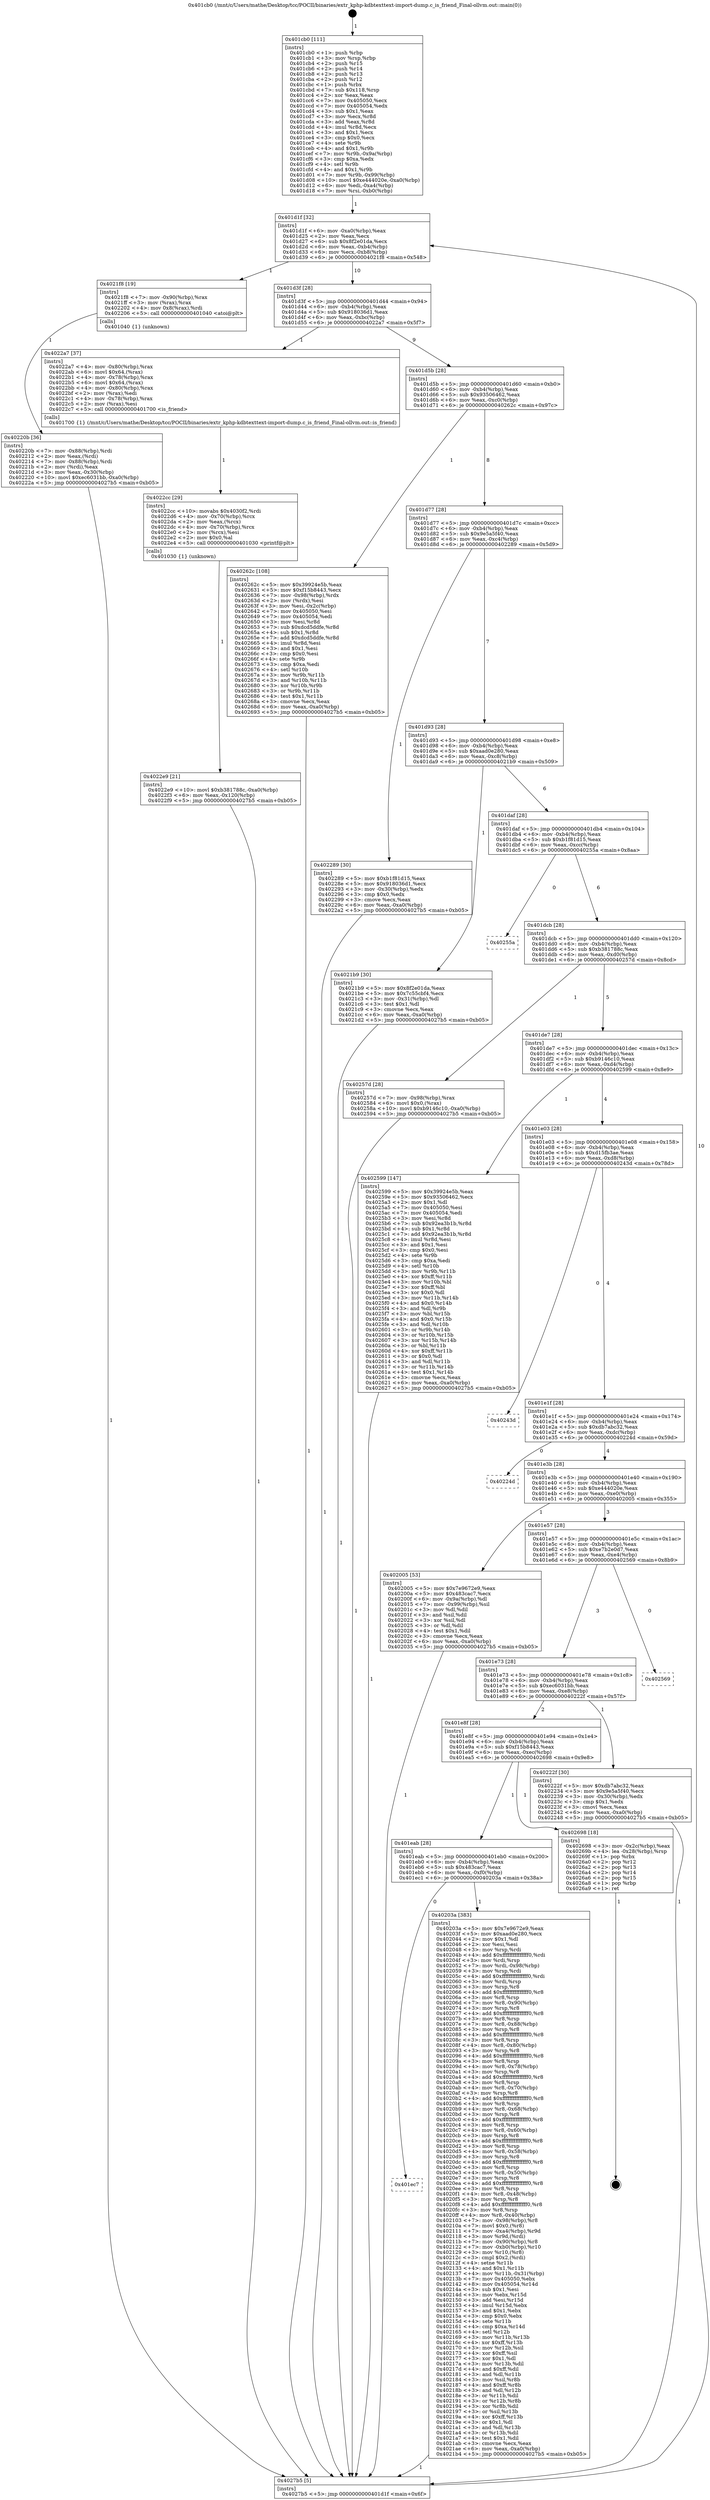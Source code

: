digraph "0x401cb0" {
  label = "0x401cb0 (/mnt/c/Users/mathe/Desktop/tcc/POCII/binaries/extr_kphp-kdbtexttext-import-dump.c_is_friend_Final-ollvm.out::main(0))"
  labelloc = "t"
  node[shape=record]

  Entry [label="",width=0.3,height=0.3,shape=circle,fillcolor=black,style=filled]
  "0x401d1f" [label="{
     0x401d1f [32]\l
     | [instrs]\l
     &nbsp;&nbsp;0x401d1f \<+6\>: mov -0xa0(%rbp),%eax\l
     &nbsp;&nbsp;0x401d25 \<+2\>: mov %eax,%ecx\l
     &nbsp;&nbsp;0x401d27 \<+6\>: sub $0x8f2e01da,%ecx\l
     &nbsp;&nbsp;0x401d2d \<+6\>: mov %eax,-0xb4(%rbp)\l
     &nbsp;&nbsp;0x401d33 \<+6\>: mov %ecx,-0xb8(%rbp)\l
     &nbsp;&nbsp;0x401d39 \<+6\>: je 00000000004021f8 \<main+0x548\>\l
  }"]
  "0x4021f8" [label="{
     0x4021f8 [19]\l
     | [instrs]\l
     &nbsp;&nbsp;0x4021f8 \<+7\>: mov -0x90(%rbp),%rax\l
     &nbsp;&nbsp;0x4021ff \<+3\>: mov (%rax),%rax\l
     &nbsp;&nbsp;0x402202 \<+4\>: mov 0x8(%rax),%rdi\l
     &nbsp;&nbsp;0x402206 \<+5\>: call 0000000000401040 \<atoi@plt\>\l
     | [calls]\l
     &nbsp;&nbsp;0x401040 \{1\} (unknown)\l
  }"]
  "0x401d3f" [label="{
     0x401d3f [28]\l
     | [instrs]\l
     &nbsp;&nbsp;0x401d3f \<+5\>: jmp 0000000000401d44 \<main+0x94\>\l
     &nbsp;&nbsp;0x401d44 \<+6\>: mov -0xb4(%rbp),%eax\l
     &nbsp;&nbsp;0x401d4a \<+5\>: sub $0x918036d1,%eax\l
     &nbsp;&nbsp;0x401d4f \<+6\>: mov %eax,-0xbc(%rbp)\l
     &nbsp;&nbsp;0x401d55 \<+6\>: je 00000000004022a7 \<main+0x5f7\>\l
  }"]
  Exit [label="",width=0.3,height=0.3,shape=circle,fillcolor=black,style=filled,peripheries=2]
  "0x4022a7" [label="{
     0x4022a7 [37]\l
     | [instrs]\l
     &nbsp;&nbsp;0x4022a7 \<+4\>: mov -0x80(%rbp),%rax\l
     &nbsp;&nbsp;0x4022ab \<+6\>: movl $0x64,(%rax)\l
     &nbsp;&nbsp;0x4022b1 \<+4\>: mov -0x78(%rbp),%rax\l
     &nbsp;&nbsp;0x4022b5 \<+6\>: movl $0x64,(%rax)\l
     &nbsp;&nbsp;0x4022bb \<+4\>: mov -0x80(%rbp),%rax\l
     &nbsp;&nbsp;0x4022bf \<+2\>: mov (%rax),%edi\l
     &nbsp;&nbsp;0x4022c1 \<+4\>: mov -0x78(%rbp),%rax\l
     &nbsp;&nbsp;0x4022c5 \<+2\>: mov (%rax),%esi\l
     &nbsp;&nbsp;0x4022c7 \<+5\>: call 0000000000401700 \<is_friend\>\l
     | [calls]\l
     &nbsp;&nbsp;0x401700 \{1\} (/mnt/c/Users/mathe/Desktop/tcc/POCII/binaries/extr_kphp-kdbtexttext-import-dump.c_is_friend_Final-ollvm.out::is_friend)\l
  }"]
  "0x401d5b" [label="{
     0x401d5b [28]\l
     | [instrs]\l
     &nbsp;&nbsp;0x401d5b \<+5\>: jmp 0000000000401d60 \<main+0xb0\>\l
     &nbsp;&nbsp;0x401d60 \<+6\>: mov -0xb4(%rbp),%eax\l
     &nbsp;&nbsp;0x401d66 \<+5\>: sub $0x93506462,%eax\l
     &nbsp;&nbsp;0x401d6b \<+6\>: mov %eax,-0xc0(%rbp)\l
     &nbsp;&nbsp;0x401d71 \<+6\>: je 000000000040262c \<main+0x97c\>\l
  }"]
  "0x4022e9" [label="{
     0x4022e9 [21]\l
     | [instrs]\l
     &nbsp;&nbsp;0x4022e9 \<+10\>: movl $0xb381788c,-0xa0(%rbp)\l
     &nbsp;&nbsp;0x4022f3 \<+6\>: mov %eax,-0x120(%rbp)\l
     &nbsp;&nbsp;0x4022f9 \<+5\>: jmp 00000000004027b5 \<main+0xb05\>\l
  }"]
  "0x40262c" [label="{
     0x40262c [108]\l
     | [instrs]\l
     &nbsp;&nbsp;0x40262c \<+5\>: mov $0x39924e5b,%eax\l
     &nbsp;&nbsp;0x402631 \<+5\>: mov $0xf15b8443,%ecx\l
     &nbsp;&nbsp;0x402636 \<+7\>: mov -0x98(%rbp),%rdx\l
     &nbsp;&nbsp;0x40263d \<+2\>: mov (%rdx),%esi\l
     &nbsp;&nbsp;0x40263f \<+3\>: mov %esi,-0x2c(%rbp)\l
     &nbsp;&nbsp;0x402642 \<+7\>: mov 0x405050,%esi\l
     &nbsp;&nbsp;0x402649 \<+7\>: mov 0x405054,%edi\l
     &nbsp;&nbsp;0x402650 \<+3\>: mov %esi,%r8d\l
     &nbsp;&nbsp;0x402653 \<+7\>: sub $0xdcd5ddfe,%r8d\l
     &nbsp;&nbsp;0x40265a \<+4\>: sub $0x1,%r8d\l
     &nbsp;&nbsp;0x40265e \<+7\>: add $0xdcd5ddfe,%r8d\l
     &nbsp;&nbsp;0x402665 \<+4\>: imul %r8d,%esi\l
     &nbsp;&nbsp;0x402669 \<+3\>: and $0x1,%esi\l
     &nbsp;&nbsp;0x40266c \<+3\>: cmp $0x0,%esi\l
     &nbsp;&nbsp;0x40266f \<+4\>: sete %r9b\l
     &nbsp;&nbsp;0x402673 \<+3\>: cmp $0xa,%edi\l
     &nbsp;&nbsp;0x402676 \<+4\>: setl %r10b\l
     &nbsp;&nbsp;0x40267a \<+3\>: mov %r9b,%r11b\l
     &nbsp;&nbsp;0x40267d \<+3\>: and %r10b,%r11b\l
     &nbsp;&nbsp;0x402680 \<+3\>: xor %r10b,%r9b\l
     &nbsp;&nbsp;0x402683 \<+3\>: or %r9b,%r11b\l
     &nbsp;&nbsp;0x402686 \<+4\>: test $0x1,%r11b\l
     &nbsp;&nbsp;0x40268a \<+3\>: cmovne %ecx,%eax\l
     &nbsp;&nbsp;0x40268d \<+6\>: mov %eax,-0xa0(%rbp)\l
     &nbsp;&nbsp;0x402693 \<+5\>: jmp 00000000004027b5 \<main+0xb05\>\l
  }"]
  "0x401d77" [label="{
     0x401d77 [28]\l
     | [instrs]\l
     &nbsp;&nbsp;0x401d77 \<+5\>: jmp 0000000000401d7c \<main+0xcc\>\l
     &nbsp;&nbsp;0x401d7c \<+6\>: mov -0xb4(%rbp),%eax\l
     &nbsp;&nbsp;0x401d82 \<+5\>: sub $0x9e5a5f40,%eax\l
     &nbsp;&nbsp;0x401d87 \<+6\>: mov %eax,-0xc4(%rbp)\l
     &nbsp;&nbsp;0x401d8d \<+6\>: je 0000000000402289 \<main+0x5d9\>\l
  }"]
  "0x4022cc" [label="{
     0x4022cc [29]\l
     | [instrs]\l
     &nbsp;&nbsp;0x4022cc \<+10\>: movabs $0x4030f2,%rdi\l
     &nbsp;&nbsp;0x4022d6 \<+4\>: mov -0x70(%rbp),%rcx\l
     &nbsp;&nbsp;0x4022da \<+2\>: mov %eax,(%rcx)\l
     &nbsp;&nbsp;0x4022dc \<+4\>: mov -0x70(%rbp),%rcx\l
     &nbsp;&nbsp;0x4022e0 \<+2\>: mov (%rcx),%esi\l
     &nbsp;&nbsp;0x4022e2 \<+2\>: mov $0x0,%al\l
     &nbsp;&nbsp;0x4022e4 \<+5\>: call 0000000000401030 \<printf@plt\>\l
     | [calls]\l
     &nbsp;&nbsp;0x401030 \{1\} (unknown)\l
  }"]
  "0x402289" [label="{
     0x402289 [30]\l
     | [instrs]\l
     &nbsp;&nbsp;0x402289 \<+5\>: mov $0xb1f81d15,%eax\l
     &nbsp;&nbsp;0x40228e \<+5\>: mov $0x918036d1,%ecx\l
     &nbsp;&nbsp;0x402293 \<+3\>: mov -0x30(%rbp),%edx\l
     &nbsp;&nbsp;0x402296 \<+3\>: cmp $0x0,%edx\l
     &nbsp;&nbsp;0x402299 \<+3\>: cmove %ecx,%eax\l
     &nbsp;&nbsp;0x40229c \<+6\>: mov %eax,-0xa0(%rbp)\l
     &nbsp;&nbsp;0x4022a2 \<+5\>: jmp 00000000004027b5 \<main+0xb05\>\l
  }"]
  "0x401d93" [label="{
     0x401d93 [28]\l
     | [instrs]\l
     &nbsp;&nbsp;0x401d93 \<+5\>: jmp 0000000000401d98 \<main+0xe8\>\l
     &nbsp;&nbsp;0x401d98 \<+6\>: mov -0xb4(%rbp),%eax\l
     &nbsp;&nbsp;0x401d9e \<+5\>: sub $0xaad0e280,%eax\l
     &nbsp;&nbsp;0x401da3 \<+6\>: mov %eax,-0xc8(%rbp)\l
     &nbsp;&nbsp;0x401da9 \<+6\>: je 00000000004021b9 \<main+0x509\>\l
  }"]
  "0x40220b" [label="{
     0x40220b [36]\l
     | [instrs]\l
     &nbsp;&nbsp;0x40220b \<+7\>: mov -0x88(%rbp),%rdi\l
     &nbsp;&nbsp;0x402212 \<+2\>: mov %eax,(%rdi)\l
     &nbsp;&nbsp;0x402214 \<+7\>: mov -0x88(%rbp),%rdi\l
     &nbsp;&nbsp;0x40221b \<+2\>: mov (%rdi),%eax\l
     &nbsp;&nbsp;0x40221d \<+3\>: mov %eax,-0x30(%rbp)\l
     &nbsp;&nbsp;0x402220 \<+10\>: movl $0xec6031bb,-0xa0(%rbp)\l
     &nbsp;&nbsp;0x40222a \<+5\>: jmp 00000000004027b5 \<main+0xb05\>\l
  }"]
  "0x4021b9" [label="{
     0x4021b9 [30]\l
     | [instrs]\l
     &nbsp;&nbsp;0x4021b9 \<+5\>: mov $0x8f2e01da,%eax\l
     &nbsp;&nbsp;0x4021be \<+5\>: mov $0x7c55cbf4,%ecx\l
     &nbsp;&nbsp;0x4021c3 \<+3\>: mov -0x31(%rbp),%dl\l
     &nbsp;&nbsp;0x4021c6 \<+3\>: test $0x1,%dl\l
     &nbsp;&nbsp;0x4021c9 \<+3\>: cmovne %ecx,%eax\l
     &nbsp;&nbsp;0x4021cc \<+6\>: mov %eax,-0xa0(%rbp)\l
     &nbsp;&nbsp;0x4021d2 \<+5\>: jmp 00000000004027b5 \<main+0xb05\>\l
  }"]
  "0x401daf" [label="{
     0x401daf [28]\l
     | [instrs]\l
     &nbsp;&nbsp;0x401daf \<+5\>: jmp 0000000000401db4 \<main+0x104\>\l
     &nbsp;&nbsp;0x401db4 \<+6\>: mov -0xb4(%rbp),%eax\l
     &nbsp;&nbsp;0x401dba \<+5\>: sub $0xb1f81d15,%eax\l
     &nbsp;&nbsp;0x401dbf \<+6\>: mov %eax,-0xcc(%rbp)\l
     &nbsp;&nbsp;0x401dc5 \<+6\>: je 000000000040255a \<main+0x8aa\>\l
  }"]
  "0x401ec7" [label="{
     0x401ec7\l
  }", style=dashed]
  "0x40255a" [label="{
     0x40255a\l
  }", style=dashed]
  "0x401dcb" [label="{
     0x401dcb [28]\l
     | [instrs]\l
     &nbsp;&nbsp;0x401dcb \<+5\>: jmp 0000000000401dd0 \<main+0x120\>\l
     &nbsp;&nbsp;0x401dd0 \<+6\>: mov -0xb4(%rbp),%eax\l
     &nbsp;&nbsp;0x401dd6 \<+5\>: sub $0xb381788c,%eax\l
     &nbsp;&nbsp;0x401ddb \<+6\>: mov %eax,-0xd0(%rbp)\l
     &nbsp;&nbsp;0x401de1 \<+6\>: je 000000000040257d \<main+0x8cd\>\l
  }"]
  "0x40203a" [label="{
     0x40203a [383]\l
     | [instrs]\l
     &nbsp;&nbsp;0x40203a \<+5\>: mov $0x7e9672e9,%eax\l
     &nbsp;&nbsp;0x40203f \<+5\>: mov $0xaad0e280,%ecx\l
     &nbsp;&nbsp;0x402044 \<+2\>: mov $0x1,%dl\l
     &nbsp;&nbsp;0x402046 \<+2\>: xor %esi,%esi\l
     &nbsp;&nbsp;0x402048 \<+3\>: mov %rsp,%rdi\l
     &nbsp;&nbsp;0x40204b \<+4\>: add $0xfffffffffffffff0,%rdi\l
     &nbsp;&nbsp;0x40204f \<+3\>: mov %rdi,%rsp\l
     &nbsp;&nbsp;0x402052 \<+7\>: mov %rdi,-0x98(%rbp)\l
     &nbsp;&nbsp;0x402059 \<+3\>: mov %rsp,%rdi\l
     &nbsp;&nbsp;0x40205c \<+4\>: add $0xfffffffffffffff0,%rdi\l
     &nbsp;&nbsp;0x402060 \<+3\>: mov %rdi,%rsp\l
     &nbsp;&nbsp;0x402063 \<+3\>: mov %rsp,%r8\l
     &nbsp;&nbsp;0x402066 \<+4\>: add $0xfffffffffffffff0,%r8\l
     &nbsp;&nbsp;0x40206a \<+3\>: mov %r8,%rsp\l
     &nbsp;&nbsp;0x40206d \<+7\>: mov %r8,-0x90(%rbp)\l
     &nbsp;&nbsp;0x402074 \<+3\>: mov %rsp,%r8\l
     &nbsp;&nbsp;0x402077 \<+4\>: add $0xfffffffffffffff0,%r8\l
     &nbsp;&nbsp;0x40207b \<+3\>: mov %r8,%rsp\l
     &nbsp;&nbsp;0x40207e \<+7\>: mov %r8,-0x88(%rbp)\l
     &nbsp;&nbsp;0x402085 \<+3\>: mov %rsp,%r8\l
     &nbsp;&nbsp;0x402088 \<+4\>: add $0xfffffffffffffff0,%r8\l
     &nbsp;&nbsp;0x40208c \<+3\>: mov %r8,%rsp\l
     &nbsp;&nbsp;0x40208f \<+4\>: mov %r8,-0x80(%rbp)\l
     &nbsp;&nbsp;0x402093 \<+3\>: mov %rsp,%r8\l
     &nbsp;&nbsp;0x402096 \<+4\>: add $0xfffffffffffffff0,%r8\l
     &nbsp;&nbsp;0x40209a \<+3\>: mov %r8,%rsp\l
     &nbsp;&nbsp;0x40209d \<+4\>: mov %r8,-0x78(%rbp)\l
     &nbsp;&nbsp;0x4020a1 \<+3\>: mov %rsp,%r8\l
     &nbsp;&nbsp;0x4020a4 \<+4\>: add $0xfffffffffffffff0,%r8\l
     &nbsp;&nbsp;0x4020a8 \<+3\>: mov %r8,%rsp\l
     &nbsp;&nbsp;0x4020ab \<+4\>: mov %r8,-0x70(%rbp)\l
     &nbsp;&nbsp;0x4020af \<+3\>: mov %rsp,%r8\l
     &nbsp;&nbsp;0x4020b2 \<+4\>: add $0xfffffffffffffff0,%r8\l
     &nbsp;&nbsp;0x4020b6 \<+3\>: mov %r8,%rsp\l
     &nbsp;&nbsp;0x4020b9 \<+4\>: mov %r8,-0x68(%rbp)\l
     &nbsp;&nbsp;0x4020bd \<+3\>: mov %rsp,%r8\l
     &nbsp;&nbsp;0x4020c0 \<+4\>: add $0xfffffffffffffff0,%r8\l
     &nbsp;&nbsp;0x4020c4 \<+3\>: mov %r8,%rsp\l
     &nbsp;&nbsp;0x4020c7 \<+4\>: mov %r8,-0x60(%rbp)\l
     &nbsp;&nbsp;0x4020cb \<+3\>: mov %rsp,%r8\l
     &nbsp;&nbsp;0x4020ce \<+4\>: add $0xfffffffffffffff0,%r8\l
     &nbsp;&nbsp;0x4020d2 \<+3\>: mov %r8,%rsp\l
     &nbsp;&nbsp;0x4020d5 \<+4\>: mov %r8,-0x58(%rbp)\l
     &nbsp;&nbsp;0x4020d9 \<+3\>: mov %rsp,%r8\l
     &nbsp;&nbsp;0x4020dc \<+4\>: add $0xfffffffffffffff0,%r8\l
     &nbsp;&nbsp;0x4020e0 \<+3\>: mov %r8,%rsp\l
     &nbsp;&nbsp;0x4020e3 \<+4\>: mov %r8,-0x50(%rbp)\l
     &nbsp;&nbsp;0x4020e7 \<+3\>: mov %rsp,%r8\l
     &nbsp;&nbsp;0x4020ea \<+4\>: add $0xfffffffffffffff0,%r8\l
     &nbsp;&nbsp;0x4020ee \<+3\>: mov %r8,%rsp\l
     &nbsp;&nbsp;0x4020f1 \<+4\>: mov %r8,-0x48(%rbp)\l
     &nbsp;&nbsp;0x4020f5 \<+3\>: mov %rsp,%r8\l
     &nbsp;&nbsp;0x4020f8 \<+4\>: add $0xfffffffffffffff0,%r8\l
     &nbsp;&nbsp;0x4020fc \<+3\>: mov %r8,%rsp\l
     &nbsp;&nbsp;0x4020ff \<+4\>: mov %r8,-0x40(%rbp)\l
     &nbsp;&nbsp;0x402103 \<+7\>: mov -0x98(%rbp),%r8\l
     &nbsp;&nbsp;0x40210a \<+7\>: movl $0x0,(%r8)\l
     &nbsp;&nbsp;0x402111 \<+7\>: mov -0xa4(%rbp),%r9d\l
     &nbsp;&nbsp;0x402118 \<+3\>: mov %r9d,(%rdi)\l
     &nbsp;&nbsp;0x40211b \<+7\>: mov -0x90(%rbp),%r8\l
     &nbsp;&nbsp;0x402122 \<+7\>: mov -0xb0(%rbp),%r10\l
     &nbsp;&nbsp;0x402129 \<+3\>: mov %r10,(%r8)\l
     &nbsp;&nbsp;0x40212c \<+3\>: cmpl $0x2,(%rdi)\l
     &nbsp;&nbsp;0x40212f \<+4\>: setne %r11b\l
     &nbsp;&nbsp;0x402133 \<+4\>: and $0x1,%r11b\l
     &nbsp;&nbsp;0x402137 \<+4\>: mov %r11b,-0x31(%rbp)\l
     &nbsp;&nbsp;0x40213b \<+7\>: mov 0x405050,%ebx\l
     &nbsp;&nbsp;0x402142 \<+8\>: mov 0x405054,%r14d\l
     &nbsp;&nbsp;0x40214a \<+3\>: sub $0x1,%esi\l
     &nbsp;&nbsp;0x40214d \<+3\>: mov %ebx,%r15d\l
     &nbsp;&nbsp;0x402150 \<+3\>: add %esi,%r15d\l
     &nbsp;&nbsp;0x402153 \<+4\>: imul %r15d,%ebx\l
     &nbsp;&nbsp;0x402157 \<+3\>: and $0x1,%ebx\l
     &nbsp;&nbsp;0x40215a \<+3\>: cmp $0x0,%ebx\l
     &nbsp;&nbsp;0x40215d \<+4\>: sete %r11b\l
     &nbsp;&nbsp;0x402161 \<+4\>: cmp $0xa,%r14d\l
     &nbsp;&nbsp;0x402165 \<+4\>: setl %r12b\l
     &nbsp;&nbsp;0x402169 \<+3\>: mov %r11b,%r13b\l
     &nbsp;&nbsp;0x40216c \<+4\>: xor $0xff,%r13b\l
     &nbsp;&nbsp;0x402170 \<+3\>: mov %r12b,%sil\l
     &nbsp;&nbsp;0x402173 \<+4\>: xor $0xff,%sil\l
     &nbsp;&nbsp;0x402177 \<+3\>: xor $0x1,%dl\l
     &nbsp;&nbsp;0x40217a \<+3\>: mov %r13b,%dil\l
     &nbsp;&nbsp;0x40217d \<+4\>: and $0xff,%dil\l
     &nbsp;&nbsp;0x402181 \<+3\>: and %dl,%r11b\l
     &nbsp;&nbsp;0x402184 \<+3\>: mov %sil,%r8b\l
     &nbsp;&nbsp;0x402187 \<+4\>: and $0xff,%r8b\l
     &nbsp;&nbsp;0x40218b \<+3\>: and %dl,%r12b\l
     &nbsp;&nbsp;0x40218e \<+3\>: or %r11b,%dil\l
     &nbsp;&nbsp;0x402191 \<+3\>: or %r12b,%r8b\l
     &nbsp;&nbsp;0x402194 \<+3\>: xor %r8b,%dil\l
     &nbsp;&nbsp;0x402197 \<+3\>: or %sil,%r13b\l
     &nbsp;&nbsp;0x40219a \<+4\>: xor $0xff,%r13b\l
     &nbsp;&nbsp;0x40219e \<+3\>: or $0x1,%dl\l
     &nbsp;&nbsp;0x4021a1 \<+3\>: and %dl,%r13b\l
     &nbsp;&nbsp;0x4021a4 \<+3\>: or %r13b,%dil\l
     &nbsp;&nbsp;0x4021a7 \<+4\>: test $0x1,%dil\l
     &nbsp;&nbsp;0x4021ab \<+3\>: cmovne %ecx,%eax\l
     &nbsp;&nbsp;0x4021ae \<+6\>: mov %eax,-0xa0(%rbp)\l
     &nbsp;&nbsp;0x4021b4 \<+5\>: jmp 00000000004027b5 \<main+0xb05\>\l
  }"]
  "0x40257d" [label="{
     0x40257d [28]\l
     | [instrs]\l
     &nbsp;&nbsp;0x40257d \<+7\>: mov -0x98(%rbp),%rax\l
     &nbsp;&nbsp;0x402584 \<+6\>: movl $0x0,(%rax)\l
     &nbsp;&nbsp;0x40258a \<+10\>: movl $0xb9146c10,-0xa0(%rbp)\l
     &nbsp;&nbsp;0x402594 \<+5\>: jmp 00000000004027b5 \<main+0xb05\>\l
  }"]
  "0x401de7" [label="{
     0x401de7 [28]\l
     | [instrs]\l
     &nbsp;&nbsp;0x401de7 \<+5\>: jmp 0000000000401dec \<main+0x13c\>\l
     &nbsp;&nbsp;0x401dec \<+6\>: mov -0xb4(%rbp),%eax\l
     &nbsp;&nbsp;0x401df2 \<+5\>: sub $0xb9146c10,%eax\l
     &nbsp;&nbsp;0x401df7 \<+6\>: mov %eax,-0xd4(%rbp)\l
     &nbsp;&nbsp;0x401dfd \<+6\>: je 0000000000402599 \<main+0x8e9\>\l
  }"]
  "0x401eab" [label="{
     0x401eab [28]\l
     | [instrs]\l
     &nbsp;&nbsp;0x401eab \<+5\>: jmp 0000000000401eb0 \<main+0x200\>\l
     &nbsp;&nbsp;0x401eb0 \<+6\>: mov -0xb4(%rbp),%eax\l
     &nbsp;&nbsp;0x401eb6 \<+5\>: sub $0x483cac7,%eax\l
     &nbsp;&nbsp;0x401ebb \<+6\>: mov %eax,-0xf0(%rbp)\l
     &nbsp;&nbsp;0x401ec1 \<+6\>: je 000000000040203a \<main+0x38a\>\l
  }"]
  "0x402599" [label="{
     0x402599 [147]\l
     | [instrs]\l
     &nbsp;&nbsp;0x402599 \<+5\>: mov $0x39924e5b,%eax\l
     &nbsp;&nbsp;0x40259e \<+5\>: mov $0x93506462,%ecx\l
     &nbsp;&nbsp;0x4025a3 \<+2\>: mov $0x1,%dl\l
     &nbsp;&nbsp;0x4025a5 \<+7\>: mov 0x405050,%esi\l
     &nbsp;&nbsp;0x4025ac \<+7\>: mov 0x405054,%edi\l
     &nbsp;&nbsp;0x4025b3 \<+3\>: mov %esi,%r8d\l
     &nbsp;&nbsp;0x4025b6 \<+7\>: sub $0x92ea3b1b,%r8d\l
     &nbsp;&nbsp;0x4025bd \<+4\>: sub $0x1,%r8d\l
     &nbsp;&nbsp;0x4025c1 \<+7\>: add $0x92ea3b1b,%r8d\l
     &nbsp;&nbsp;0x4025c8 \<+4\>: imul %r8d,%esi\l
     &nbsp;&nbsp;0x4025cc \<+3\>: and $0x1,%esi\l
     &nbsp;&nbsp;0x4025cf \<+3\>: cmp $0x0,%esi\l
     &nbsp;&nbsp;0x4025d2 \<+4\>: sete %r9b\l
     &nbsp;&nbsp;0x4025d6 \<+3\>: cmp $0xa,%edi\l
     &nbsp;&nbsp;0x4025d9 \<+4\>: setl %r10b\l
     &nbsp;&nbsp;0x4025dd \<+3\>: mov %r9b,%r11b\l
     &nbsp;&nbsp;0x4025e0 \<+4\>: xor $0xff,%r11b\l
     &nbsp;&nbsp;0x4025e4 \<+3\>: mov %r10b,%bl\l
     &nbsp;&nbsp;0x4025e7 \<+3\>: xor $0xff,%bl\l
     &nbsp;&nbsp;0x4025ea \<+3\>: xor $0x0,%dl\l
     &nbsp;&nbsp;0x4025ed \<+3\>: mov %r11b,%r14b\l
     &nbsp;&nbsp;0x4025f0 \<+4\>: and $0x0,%r14b\l
     &nbsp;&nbsp;0x4025f4 \<+3\>: and %dl,%r9b\l
     &nbsp;&nbsp;0x4025f7 \<+3\>: mov %bl,%r15b\l
     &nbsp;&nbsp;0x4025fa \<+4\>: and $0x0,%r15b\l
     &nbsp;&nbsp;0x4025fe \<+3\>: and %dl,%r10b\l
     &nbsp;&nbsp;0x402601 \<+3\>: or %r9b,%r14b\l
     &nbsp;&nbsp;0x402604 \<+3\>: or %r10b,%r15b\l
     &nbsp;&nbsp;0x402607 \<+3\>: xor %r15b,%r14b\l
     &nbsp;&nbsp;0x40260a \<+3\>: or %bl,%r11b\l
     &nbsp;&nbsp;0x40260d \<+4\>: xor $0xff,%r11b\l
     &nbsp;&nbsp;0x402611 \<+3\>: or $0x0,%dl\l
     &nbsp;&nbsp;0x402614 \<+3\>: and %dl,%r11b\l
     &nbsp;&nbsp;0x402617 \<+3\>: or %r11b,%r14b\l
     &nbsp;&nbsp;0x40261a \<+4\>: test $0x1,%r14b\l
     &nbsp;&nbsp;0x40261e \<+3\>: cmovne %ecx,%eax\l
     &nbsp;&nbsp;0x402621 \<+6\>: mov %eax,-0xa0(%rbp)\l
     &nbsp;&nbsp;0x402627 \<+5\>: jmp 00000000004027b5 \<main+0xb05\>\l
  }"]
  "0x401e03" [label="{
     0x401e03 [28]\l
     | [instrs]\l
     &nbsp;&nbsp;0x401e03 \<+5\>: jmp 0000000000401e08 \<main+0x158\>\l
     &nbsp;&nbsp;0x401e08 \<+6\>: mov -0xb4(%rbp),%eax\l
     &nbsp;&nbsp;0x401e0e \<+5\>: sub $0xd15fb3ae,%eax\l
     &nbsp;&nbsp;0x401e13 \<+6\>: mov %eax,-0xd8(%rbp)\l
     &nbsp;&nbsp;0x401e19 \<+6\>: je 000000000040243d \<main+0x78d\>\l
  }"]
  "0x402698" [label="{
     0x402698 [18]\l
     | [instrs]\l
     &nbsp;&nbsp;0x402698 \<+3\>: mov -0x2c(%rbp),%eax\l
     &nbsp;&nbsp;0x40269b \<+4\>: lea -0x28(%rbp),%rsp\l
     &nbsp;&nbsp;0x40269f \<+1\>: pop %rbx\l
     &nbsp;&nbsp;0x4026a0 \<+2\>: pop %r12\l
     &nbsp;&nbsp;0x4026a2 \<+2\>: pop %r13\l
     &nbsp;&nbsp;0x4026a4 \<+2\>: pop %r14\l
     &nbsp;&nbsp;0x4026a6 \<+2\>: pop %r15\l
     &nbsp;&nbsp;0x4026a8 \<+1\>: pop %rbp\l
     &nbsp;&nbsp;0x4026a9 \<+1\>: ret\l
  }"]
  "0x40243d" [label="{
     0x40243d\l
  }", style=dashed]
  "0x401e1f" [label="{
     0x401e1f [28]\l
     | [instrs]\l
     &nbsp;&nbsp;0x401e1f \<+5\>: jmp 0000000000401e24 \<main+0x174\>\l
     &nbsp;&nbsp;0x401e24 \<+6\>: mov -0xb4(%rbp),%eax\l
     &nbsp;&nbsp;0x401e2a \<+5\>: sub $0xdb7abc32,%eax\l
     &nbsp;&nbsp;0x401e2f \<+6\>: mov %eax,-0xdc(%rbp)\l
     &nbsp;&nbsp;0x401e35 \<+6\>: je 000000000040224d \<main+0x59d\>\l
  }"]
  "0x401e8f" [label="{
     0x401e8f [28]\l
     | [instrs]\l
     &nbsp;&nbsp;0x401e8f \<+5\>: jmp 0000000000401e94 \<main+0x1e4\>\l
     &nbsp;&nbsp;0x401e94 \<+6\>: mov -0xb4(%rbp),%eax\l
     &nbsp;&nbsp;0x401e9a \<+5\>: sub $0xf15b8443,%eax\l
     &nbsp;&nbsp;0x401e9f \<+6\>: mov %eax,-0xec(%rbp)\l
     &nbsp;&nbsp;0x401ea5 \<+6\>: je 0000000000402698 \<main+0x9e8\>\l
  }"]
  "0x40224d" [label="{
     0x40224d\l
  }", style=dashed]
  "0x401e3b" [label="{
     0x401e3b [28]\l
     | [instrs]\l
     &nbsp;&nbsp;0x401e3b \<+5\>: jmp 0000000000401e40 \<main+0x190\>\l
     &nbsp;&nbsp;0x401e40 \<+6\>: mov -0xb4(%rbp),%eax\l
     &nbsp;&nbsp;0x401e46 \<+5\>: sub $0xe444020e,%eax\l
     &nbsp;&nbsp;0x401e4b \<+6\>: mov %eax,-0xe0(%rbp)\l
     &nbsp;&nbsp;0x401e51 \<+6\>: je 0000000000402005 \<main+0x355\>\l
  }"]
  "0x40222f" [label="{
     0x40222f [30]\l
     | [instrs]\l
     &nbsp;&nbsp;0x40222f \<+5\>: mov $0xdb7abc32,%eax\l
     &nbsp;&nbsp;0x402234 \<+5\>: mov $0x9e5a5f40,%ecx\l
     &nbsp;&nbsp;0x402239 \<+3\>: mov -0x30(%rbp),%edx\l
     &nbsp;&nbsp;0x40223c \<+3\>: cmp $0x1,%edx\l
     &nbsp;&nbsp;0x40223f \<+3\>: cmovl %ecx,%eax\l
     &nbsp;&nbsp;0x402242 \<+6\>: mov %eax,-0xa0(%rbp)\l
     &nbsp;&nbsp;0x402248 \<+5\>: jmp 00000000004027b5 \<main+0xb05\>\l
  }"]
  "0x402005" [label="{
     0x402005 [53]\l
     | [instrs]\l
     &nbsp;&nbsp;0x402005 \<+5\>: mov $0x7e9672e9,%eax\l
     &nbsp;&nbsp;0x40200a \<+5\>: mov $0x483cac7,%ecx\l
     &nbsp;&nbsp;0x40200f \<+6\>: mov -0x9a(%rbp),%dl\l
     &nbsp;&nbsp;0x402015 \<+7\>: mov -0x99(%rbp),%sil\l
     &nbsp;&nbsp;0x40201c \<+3\>: mov %dl,%dil\l
     &nbsp;&nbsp;0x40201f \<+3\>: and %sil,%dil\l
     &nbsp;&nbsp;0x402022 \<+3\>: xor %sil,%dl\l
     &nbsp;&nbsp;0x402025 \<+3\>: or %dl,%dil\l
     &nbsp;&nbsp;0x402028 \<+4\>: test $0x1,%dil\l
     &nbsp;&nbsp;0x40202c \<+3\>: cmovne %ecx,%eax\l
     &nbsp;&nbsp;0x40202f \<+6\>: mov %eax,-0xa0(%rbp)\l
     &nbsp;&nbsp;0x402035 \<+5\>: jmp 00000000004027b5 \<main+0xb05\>\l
  }"]
  "0x401e57" [label="{
     0x401e57 [28]\l
     | [instrs]\l
     &nbsp;&nbsp;0x401e57 \<+5\>: jmp 0000000000401e5c \<main+0x1ac\>\l
     &nbsp;&nbsp;0x401e5c \<+6\>: mov -0xb4(%rbp),%eax\l
     &nbsp;&nbsp;0x401e62 \<+5\>: sub $0xe7b2e0d7,%eax\l
     &nbsp;&nbsp;0x401e67 \<+6\>: mov %eax,-0xe4(%rbp)\l
     &nbsp;&nbsp;0x401e6d \<+6\>: je 0000000000402569 \<main+0x8b9\>\l
  }"]
  "0x4027b5" [label="{
     0x4027b5 [5]\l
     | [instrs]\l
     &nbsp;&nbsp;0x4027b5 \<+5\>: jmp 0000000000401d1f \<main+0x6f\>\l
  }"]
  "0x401cb0" [label="{
     0x401cb0 [111]\l
     | [instrs]\l
     &nbsp;&nbsp;0x401cb0 \<+1\>: push %rbp\l
     &nbsp;&nbsp;0x401cb1 \<+3\>: mov %rsp,%rbp\l
     &nbsp;&nbsp;0x401cb4 \<+2\>: push %r15\l
     &nbsp;&nbsp;0x401cb6 \<+2\>: push %r14\l
     &nbsp;&nbsp;0x401cb8 \<+2\>: push %r13\l
     &nbsp;&nbsp;0x401cba \<+2\>: push %r12\l
     &nbsp;&nbsp;0x401cbc \<+1\>: push %rbx\l
     &nbsp;&nbsp;0x401cbd \<+7\>: sub $0x118,%rsp\l
     &nbsp;&nbsp;0x401cc4 \<+2\>: xor %eax,%eax\l
     &nbsp;&nbsp;0x401cc6 \<+7\>: mov 0x405050,%ecx\l
     &nbsp;&nbsp;0x401ccd \<+7\>: mov 0x405054,%edx\l
     &nbsp;&nbsp;0x401cd4 \<+3\>: sub $0x1,%eax\l
     &nbsp;&nbsp;0x401cd7 \<+3\>: mov %ecx,%r8d\l
     &nbsp;&nbsp;0x401cda \<+3\>: add %eax,%r8d\l
     &nbsp;&nbsp;0x401cdd \<+4\>: imul %r8d,%ecx\l
     &nbsp;&nbsp;0x401ce1 \<+3\>: and $0x1,%ecx\l
     &nbsp;&nbsp;0x401ce4 \<+3\>: cmp $0x0,%ecx\l
     &nbsp;&nbsp;0x401ce7 \<+4\>: sete %r9b\l
     &nbsp;&nbsp;0x401ceb \<+4\>: and $0x1,%r9b\l
     &nbsp;&nbsp;0x401cef \<+7\>: mov %r9b,-0x9a(%rbp)\l
     &nbsp;&nbsp;0x401cf6 \<+3\>: cmp $0xa,%edx\l
     &nbsp;&nbsp;0x401cf9 \<+4\>: setl %r9b\l
     &nbsp;&nbsp;0x401cfd \<+4\>: and $0x1,%r9b\l
     &nbsp;&nbsp;0x401d01 \<+7\>: mov %r9b,-0x99(%rbp)\l
     &nbsp;&nbsp;0x401d08 \<+10\>: movl $0xe444020e,-0xa0(%rbp)\l
     &nbsp;&nbsp;0x401d12 \<+6\>: mov %edi,-0xa4(%rbp)\l
     &nbsp;&nbsp;0x401d18 \<+7\>: mov %rsi,-0xb0(%rbp)\l
  }"]
  "0x401e73" [label="{
     0x401e73 [28]\l
     | [instrs]\l
     &nbsp;&nbsp;0x401e73 \<+5\>: jmp 0000000000401e78 \<main+0x1c8\>\l
     &nbsp;&nbsp;0x401e78 \<+6\>: mov -0xb4(%rbp),%eax\l
     &nbsp;&nbsp;0x401e7e \<+5\>: sub $0xec6031bb,%eax\l
     &nbsp;&nbsp;0x401e83 \<+6\>: mov %eax,-0xe8(%rbp)\l
     &nbsp;&nbsp;0x401e89 \<+6\>: je 000000000040222f \<main+0x57f\>\l
  }"]
  "0x402569" [label="{
     0x402569\l
  }", style=dashed]
  Entry -> "0x401cb0" [label=" 1"]
  "0x401d1f" -> "0x4021f8" [label=" 1"]
  "0x401d1f" -> "0x401d3f" [label=" 10"]
  "0x402698" -> Exit [label=" 1"]
  "0x401d3f" -> "0x4022a7" [label=" 1"]
  "0x401d3f" -> "0x401d5b" [label=" 9"]
  "0x40262c" -> "0x4027b5" [label=" 1"]
  "0x401d5b" -> "0x40262c" [label=" 1"]
  "0x401d5b" -> "0x401d77" [label=" 8"]
  "0x402599" -> "0x4027b5" [label=" 1"]
  "0x401d77" -> "0x402289" [label=" 1"]
  "0x401d77" -> "0x401d93" [label=" 7"]
  "0x40257d" -> "0x4027b5" [label=" 1"]
  "0x401d93" -> "0x4021b9" [label=" 1"]
  "0x401d93" -> "0x401daf" [label=" 6"]
  "0x4022e9" -> "0x4027b5" [label=" 1"]
  "0x401daf" -> "0x40255a" [label=" 0"]
  "0x401daf" -> "0x401dcb" [label=" 6"]
  "0x4022a7" -> "0x4022cc" [label=" 1"]
  "0x401dcb" -> "0x40257d" [label=" 1"]
  "0x401dcb" -> "0x401de7" [label=" 5"]
  "0x402289" -> "0x4027b5" [label=" 1"]
  "0x401de7" -> "0x402599" [label=" 1"]
  "0x401de7" -> "0x401e03" [label=" 4"]
  "0x40220b" -> "0x4027b5" [label=" 1"]
  "0x401e03" -> "0x40243d" [label=" 0"]
  "0x401e03" -> "0x401e1f" [label=" 4"]
  "0x4021f8" -> "0x40220b" [label=" 1"]
  "0x401e1f" -> "0x40224d" [label=" 0"]
  "0x401e1f" -> "0x401e3b" [label=" 4"]
  "0x40203a" -> "0x4027b5" [label=" 1"]
  "0x401e3b" -> "0x402005" [label=" 1"]
  "0x401e3b" -> "0x401e57" [label=" 3"]
  "0x402005" -> "0x4027b5" [label=" 1"]
  "0x401cb0" -> "0x401d1f" [label=" 1"]
  "0x4027b5" -> "0x401d1f" [label=" 10"]
  "0x4022cc" -> "0x4022e9" [label=" 1"]
  "0x401e57" -> "0x402569" [label=" 0"]
  "0x401e57" -> "0x401e73" [label=" 3"]
  "0x401eab" -> "0x401ec7" [label=" 0"]
  "0x401e73" -> "0x40222f" [label=" 1"]
  "0x401e73" -> "0x401e8f" [label=" 2"]
  "0x4021b9" -> "0x4027b5" [label=" 1"]
  "0x401e8f" -> "0x402698" [label=" 1"]
  "0x401e8f" -> "0x401eab" [label=" 1"]
  "0x40222f" -> "0x4027b5" [label=" 1"]
  "0x401eab" -> "0x40203a" [label=" 1"]
}
